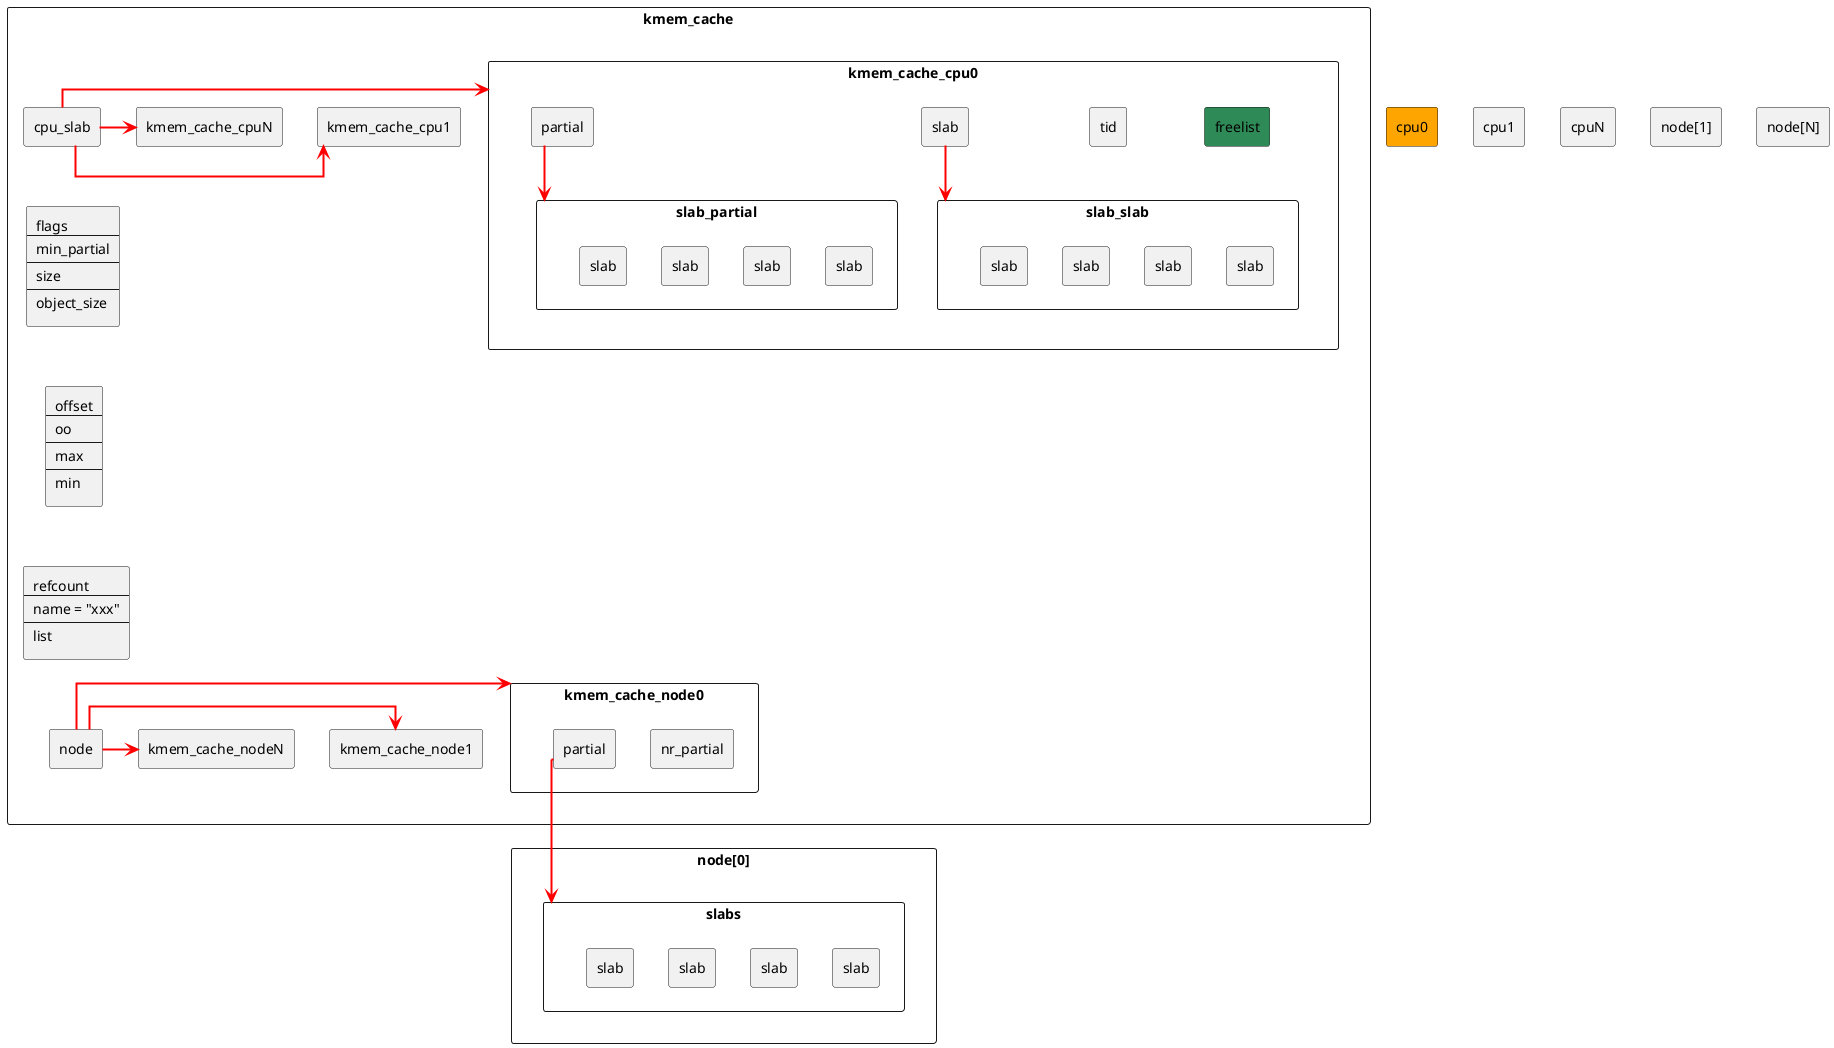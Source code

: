 @startuml
'skinparam BackgroundColor transparent
skinparam ArrowColor red
skinparam ArrowThickness 2
skinparam PackageStyle rectangle
skinparam ComponentStyle rectangle
skinparam linetype ortho
'left to right direction

package "**kmem_cache**" as kmem_cache {
    [cpu_slab]-right->kmem_cache_cpu0
    [cpu_slab]-right->kmem_cache_cpu1
    [cpu_slab]-right->kmem_cache_cpuN

    component block1 [
        flags
        --
        min_partial
        --
        size
        --
        object_size
    ]
    component block2 [
        offset
        --
        oo
        --
        max
        --
        min
    ]
    component block3 [
        refcount
        --
        name = "xxx"
        --
        list
    ]
    [cpu_slab]-[hidden]-[block1]
    [block1]-[hidden]-[block2]
    [block2]-[hidden]-[block3]
    [block3]-[hidden]-[node]

    [node]-right->kmem_cache_node0
    [node]-right->kmem_cache_node1
    [node]-right->kmem_cache_nodeN

}

package cpu0 #orange {
    package "**kmem_cache_cpu**" as kmem_cache_cpu0 {
        [freelist] #SeaGreen
        [tid]
        [slab]-->slab_slab
        [partial]-->slab_partial
    }
}

package "**slabs**" as slab_slab {
    component "slab" as slab0
    component "slab" as slab1
    component "slab" as slab2
    component "slab" as slab3
    slab0-[hidden]>slab1
}

package "**slabs**" as slab_partial {
    component "slab" as slab4
    component "slab" as slab5
    component "slab" as slab6
    component "slab" as slab7
    slab4-[hidden]>slab5
}

package cpu1 {
    package "**kmem_cache_cpu**" as kmem_cache_cpu1 {
    }
}

package cpuN {
    package "**kmem_cache_cpu**" as kmem_cache_cpuN {
    }
}

package "node[0]" as node0 {
    package "**slabs**" as slab_partial0 {
        component "slab" as slab8
        component "slab" as slab9
        component "slab" as slab10
        component "slab" as slab11
        slab8-[hidden]>slab9
    }

    package "**kmem_cache_node**" as kmem_cache_node0 {
        component "nr_partial" as nr_partial0
        component "partial" as partial0
    }

    partial0-->slab_partial0
    slab_partial0-[hidden]-kmem_cache_node0
}

package "node[1]" as node1 {
    package "**kmem_cache_node**" as kmem_cache_node1 {
    }
}

package "node[N]" as nodeN {
    package "**kmem_cache_node**" as kmem_cache_nodeN {
    }
}

@endluml